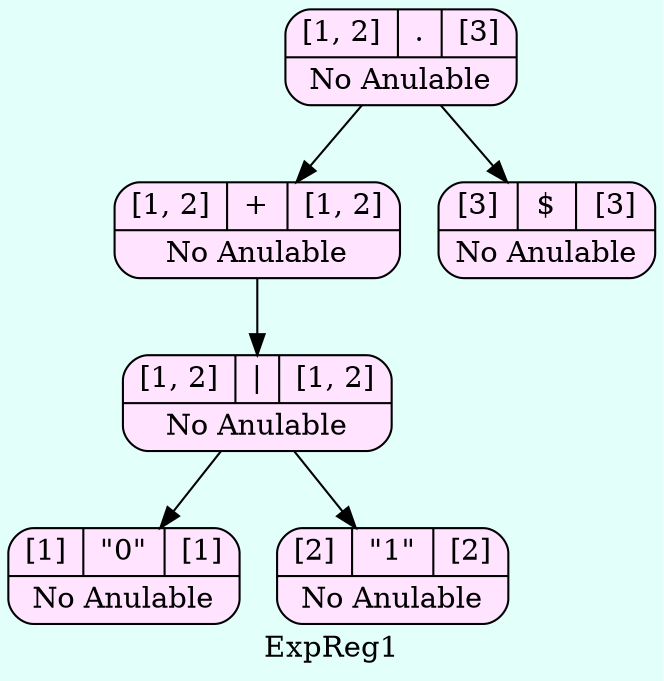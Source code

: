 digraph structs {
  bgcolor = "#E3FFFA"
   node [shape=Mrecord fillcolor="#FFE3FF" style =filled];
label ="ExpReg1"
    struct1700517275    [label="{{[1, 2]|<here>.|[3]}|No Anulable}"];
    struct1700517275-> struct305013026
    struct305013026    [label="{{[1, 2]|<here>+|[1, 2]}|No Anulable}"];
    struct305013026-> struct1525732249
    struct1525732249    [label="{{[1, 2]|<here>\||[1, 2]}|No Anulable}"];
    struct1525732249-> struct772276592
    struct772276592    [label="{{[1]|<here>\"0\"|[1]}|No Anulable}"];
    struct1525732249-> struct365227559
    struct365227559    [label="{{[2]|<here>\"1\"|[2]}|No Anulable}"];
    struct1700517275-> struct1979771532
    struct1979771532    [label="{{[3]|<here>$|[3]}|No Anulable}"];

}